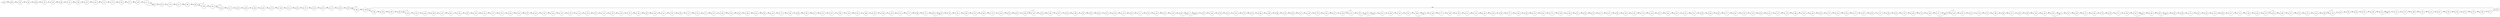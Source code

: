 digraph
{
  vcsn_context = "lat<letterset<char_letters(abc)>, letterset<char_letters(abc)>>, b"
  rankdir = LR
  edge [arrowhead = vee, arrowsize = .6]
  {
    node [shape = point, width = 0]
    I0
    I1
    I2
    I3
    I4
    I5
    I6
    I7
    I8
    I9
    I10
    I11
    I12
    F4
    F33
    F56
    F83
    F92
    F169
    F249
    F250
    F297
  }
  {
    node [shape = circle, style = rounded, width = 0.5]
    0
    1
    2
    3
    4
    5
    6
    7
    8
    9
    10
    11
    12
    13
    14
    15
    16
    17
    18
    19
    20
    21
    22
    23
    24
    25
    26
    27
    28
    29
    30
    31
    32
    33
    34
    35
    36
    37
    38
    39
    40
    41
    42
    43
    44
    45
    46
    47
    48
    49
    50
    51
    52
    53
    54
    55
    56
    57
    58
    59
    60
    61
    62
    63
    64
    65
    66
    67
    68
    69
    70
    71
    72
    73
    74
    75
    76
    77
    78
    79
    80
    81
    82
    83
    84
    85
    86
    87
    88
    89
    90
    91
    92
    93
    94
    95
    96
    97
    98
    99
    100
    101
    102
    103
    104
    105
    106
    107
    108
    109
    110
    111
    112
    113
    114
    115
    116
    117
    118
    119
    120
    121
    122
    123
    124
    125
    126
    127
    128
    129
    130
    131
    132
    133
    134
    135
    136
    137
    138
    139
    140
    141
    142
    143
    144
    145
    146
    147
    148
    149
    150
    151
    152
    153
    154
    155
    156
    157
    158
    159
    160
    161
    162
    163
    164
    165
    166
    167
    168
    169
    170
    171
    172
    173
    174
    175
    176
    177
    178
    179
    180
    181
    182
    183
    184
    185
    186
    187
    188
    189
    190
    191
    192
    193
    194
    195
    196
    197
    198
    199
    200
    201
    202
    203
    204
    205
    206
    207
    208
    209
    210
    211
    212
    213
    214
    215
    216
    217
    218
    219
    220
    221
    222
    223
    224
    225
    226
    227
    228
    229
    230
    231
    232
    233
    234
    235
    236
    237
    238
    239
    240
    241
    242
    243
    244
    245
    246
    247
    248
    249
    250
    251
    252
    253
    254
    255
    256
    257
    258
    259
    260
    261
    262
    263
    264
    265
    266
    267
    268
    269
    270
    271
    272
    273
    274
    275
    276
    277
    278
    279
    280
    281
    282
    283
    284
    285
    286
    287
    288
    289
    290
    291
    292
    293
    294
    295
    296
    297
    298
    299
  }
  I0 -> 0
  I1 -> 1
  I2 -> 2
  I3 -> 3
  I4 -> 4
  I5 -> 5
  I6 -> 6
  I7 -> 7
  I8 -> 8
  I9 -> 9
  I10 -> 10
  I11 -> 11
  I12 -> 12
  0 -> 99 [label = "b|b"]
  1 -> 47 [label = "b|a"]
  2 -> 252 [label = "c|a"]
  3 -> 74 [label = "c|c"]
  4 -> F4
  4 -> 184 [label = "c|a"]
  5 -> 109 [label = "a|c"]
  6 -> 43 [label = "b|c"]
  7 -> 160 [label = "b|c"]
  8 -> 110 [label = "c|c"]
  9 -> 62 [label = "a|a"]
  10 -> 78 [label = "b|a"]
  11 -> 3 [label = "a|a"]
  12 -> 2 [label = "c|a"]
  13 -> 106 [label = "c|b"]
  14 -> 123 [label = "c|b"]
  15 -> 104 [label = "b|a"]
  16 -> 71 [label = "c|a"]
  17 -> 247 [label = "b|a"]
  18 -> 260 [label = "b|b"]
  19 -> 95 [label = "a|b"]
  20 -> 50 [label = "b|a"]
  21 -> 126 [label = "b|c"]
  22 -> 158 [label = "c|a"]
  23 -> 48 [label = "a|b"]
  24 -> 133 [label = "c|a"]
  25 -> 20 [label = "c|a"]
  26 -> 68 [label = "c|a"]
  27 -> 52 [label = "b|b"]
  28 -> 190 [label = "b|a"]
  29 -> 41 [label = "b|c"]
  30 -> 290 [label = "b|c"]
  31 -> 34 [label = "c|b"]
  32 -> 176 [label = "c|c"]
  33 -> F33
  33 -> 283 [label = "b|a"]
  34 -> 16 [label = "b|a"]
  35 -> 130 [label = "c|a"]
  36 -> 53 [label = "c|b"]
  37 -> 169 [label = "c|c"]
  38 -> 65 [label = "b|a"]
  39 -> 89 [label = "a|a"]
  40 -> 127 [label = "c|a"]
  41 -> 225 [label = "c|c"]
  42 -> 67 [label = "b|b"]
  43 -> 170 [label = "c|a"]
  44 -> 275 [label = "c|a"]
  45 -> 197 [label = "a|c"]
  46 -> 146 [label = "a|b"]
  47 -> 209 [label = "a|b"]
  48 -> 171 [label = "c|a"]
  49 -> 242 [label = "a|a"]
  50 -> 281 [label = "c|a"]
  51 -> 293 [label = "a|b"]
  52 -> 286 [label = "a|c"]
  53 -> 270 [label = "b|a"]
  54 -> 144 [label = "c|b"]
  55 -> 8 [label = "a|b"]
  56 -> F56
  56 -> 118 [label = "a|a"]
  57 -> 214 [label = "a|a"]
  58 -> 154 [label = "b|a"]
  59 -> 266 [label = "a|a"]
  60 -> 10 [label = "a|a"]
  61 -> 196 [label = "c|a"]
  62 -> 66 [label = "c|a"]
  63 -> 22 [label = "c|c"]
  64 -> 121 [label = "c|c"]
  65 -> 249 [label = "c|c"]
  66 -> 125 [label = "a|c"]
  67 -> 63 [label = "a|b"]
  68 -> 178 [label = "c|b"]
  69 -> 19 [label = "b|c"]
  70 -> 294 [label = "b|c"]
  71 -> 167 [label = "a|b"]
  72 -> 203 [label = "a|b"]
  73 -> 116 [label = "c|a"]
  74 -> 136 [label = "c|b"]
  75 -> 198 [label = "c|a"]
  76 -> 12 [label = "c|c"]
  77 -> 87 [label = "c|c"]
  78 -> 191 [label = "a|b"]
  79 -> 216 [label = "b|c"]
  80 -> 157 [label = "b|a"]
  81 -> 111 [label = "b|c"]
  82 -> 11 [label = "a|b"]
  83 -> F83
  83 -> 194 [label = "c|b"]
  84 -> 246 [label = "c|a"]
  85 -> 211 [label = "a|a"]
  86 -> 212 [label = "a|b"]
  87 -> 180 [label = "b|c"]
  88 -> 244 [label = "c|b"]
  89 -> 183 [label = "b|a"]
  90 -> 9 [label = "c|a"]
  91 -> 24 [label = "c|b"]
  92 -> F92
  92 -> 259 [label = "a|c"]
  93 -> 277 [label = "a|b"]
  94 -> 227 [label = "a|c"]
  95 -> 21 [label = "c|b"]
  96 -> 141 [label = "a|c"]
  97 -> 235 [label = "b|b"]
  98 -> 295 [label = "b|b"]
  99 -> 192 [label = "a|a"]
  100 -> 23 [label = "c|a"]
  101 -> 254 [label = "a|b"]
  102 -> 164 [label = "b|a"]
  103 -> 205 [label = "b|a"]
  104 -> 13 [label = "b|b"]
  105 -> 274 [label = "b|b"]
  106 -> 82 [label = "a|c"]
  107 -> 140 [label = "b|a"]
  108 -> 70 [label = "b|b"]
  109 -> 177 [label = "b|b"]
  110 -> 213 [label = "c|c"]
  111 -> 15 [label = "a|a"]
  112 -> 256 [label = "a|a"]
  113 -> 112 [label = "c|b"]
  114 -> 284 [label = "b|b"]
  115 -> 265 [label = "b|c"]
  116 -> 276 [label = "a|c"]
  117 -> 6 [label = "c|a"]
  118 -> 25 [label = "c|c"]
  119 -> 289 [label = "b|c"]
  120 -> 73 [label = "c|b"]
  121 -> 36 [label = "c|a"]
  122 -> 76 [label = "a|b"]
  123 -> 139 [label = "c|b"]
  124 -> 120 [label = "c|c"]
  125 -> 91 [label = "c|b"]
  126 -> 278 [label = "c|a"]
  127 -> 150 [label = "b|b"]
  128 -> 152 [label = "a|c"]
  129 -> 51 [label = "b|c"]
  130 -> 135 [label = "a|a"]
  131 -> 45 [label = "a|c"]
  132 -> 81 [label = "a|a"]
  133 -> 94 [label = "a|a"]
  134 -> 206 [label = "c|c"]
  135 -> 137 [label = "b|a"]
  136 -> 29 [label = "a|c"]
  137 -> 253 [label = "a|a"]
  138 -> 131 [label = "a|c"]
  139 -> 56 [label = "a|a"]
  140 -> 46 [label = "a|b"]
  141 -> 199 [label = "a|a"]
  142 -> 161 [label = "a|a"]
  143 -> 221 [label = "b|b"]
  144 -> 172 [label = "c|b"]
  145 -> 258 [label = "b|b"]
  146 -> 142 [label = "a|c"]
  147 -> 200 [label = "c|a"]
  148 -> 262 [label = "a|b"]
  149 -> 296 [label = "a|c"]
  150 -> 17 [label = "c|a"]
  151 -> 179 [label = "a|a"]
  152 -> 271 [label = "b|b"]
  153 -> 223 [label = "a|c"]
  154 -> 241 [label = "c|b"]
  155 -> 210 [label = "c|a"]
  156 -> 151 [label = "c|a"]
  157 -> 39 [label = "c|c"]
  158 -> 132 [label = "a|a"]
  159 -> 37 [label = "b|b"]
  160 -> 90 [label = "b|b"]
  161 -> 40 [label = "a|a"]
  162 -> 279 [label = "c|a"]
  163 -> 297 [label = "c|a"]
  164 -> 113 [label = "a|b"]
  165 -> 215 [label = "a|b"]
  166 -> 156 [label = "a|a"]
  167 -> 88 [label = "b|c"]
  168 -> 31 [label = "a|a"]
  169 -> F169
  169 -> 122 [label = "c|a"]
  170 -> 237 [label = "a|b"]
  171 -> 282 [label = "a|c"]
  172 -> 195 [label = "b|c"]
  173 -> 267 [label = "b|c"]
  174 -> 218 [label = "c|c"]
  175 -> 239 [label = "a|b"]
  176 -> 75 [label = "b|c"]
  177 -> 166 [label = "c|a"]
  178 -> 185 [label = "c|c"]
  179 -> 243 [label = "a|b"]
  180 -> 186 [label = "a|b"]
  181 -> 261 [label = "c|c"]
  182 -> 79 [label = "b|b"]
  183 -> 103 [label = "a|a"]
  184 -> 201 [label = "b|a"]
  185 -> 96 [label = "b|b"]
  186 -> 285 [label = "b|a"]
  187 -> 59 [label = "c|c"]
  188 -> 5 [label = "a|b"]
  189 -> 162 [label = "c|c"]
  190 -> 187 [label = "b|c"]
  191 -> 280 [label = "c|b"]
  192 -> 26 [label = "b|c"]
  193 -> 83 [label = "a|c"]
  194 -> 224 [label = "a|c"]
  195 -> 98 [label = "c|c"]
  196 -> 189 [label = "c|c"]
  197 -> 202 [label = "b|c"]
  198 -> 80 [label = "c|c"]
  199 -> 102 [label = "c|a"]
  200 -> 44 [label = "b|a"]
  201 -> 32 [label = "a|c"]
  202 -> 233 [label = "c|b"]
  203 -> 117 [label = "c|a"]
  204 -> 35 [label = "a|c"]
  205 -> 1 [label = "b|a"]
  206 -> 148 [label = "c|a"]
  207 -> 292 [label = "a|b"]
  208 -> 128 [label = "c|c"]
  209 -> 272 [label = "b|a"]
  210 -> 188 [label = "c|b"]
  211 -> 240 [label = "b|c"]
  212 -> 60 [label = "b|a"]
  213 -> 269 [label = "a|b"]
  214 -> 134 [label = "c|a"]
  215 -> 61 [label = "c|c"]
  216 -> 101 [label = "a|a"]
  217 -> 4 [label = "a|a"]
  218 -> 38 [label = "a|b"]
  219 -> 124 [label = "a|c"]
  220 -> 291 [label = "b|b"]
  221 -> 207 [label = "c|a"]
  222 -> 219 [label = "c|b"]
  223 -> 49 [label = "b|c"]
  224 -> 149 [label = "c|c"]
  225 -> 27 [label = "a|a"]
  226 -> 208 [label = "a|c"]
  227 -> 114 [label = "b|a"]
  228 -> 28 [label = "b|c"]
  229 -> 97 [label = "c|c"]
  230 -> 107 [label = "a|c"]
  231 -> 298 [label = "b|c"]
  232 -> 7 [label = "b|b"]
  233 -> 115 [label = "b|b"]
  234 -> 182 [label = "b|a"]
  235 -> 236 [label = "a|b"]
  236 -> 77 [label = "c|a"]
  237 -> 299 [label = "a|b"]
  238 -> 55 [label = "a|b"]
  239 -> 168 [label = "a|c"]
  240 -> 58 [label = "c|c"]
  241 -> 175 [label = "b|c"]
  242 -> 273 [label = "c|a"]
  243 -> 264 [label = "b|c"]
  244 -> 105 [label = "c|a"]
  245 -> 54 [label = "a|b"]
  246 -> 93 [label = "b|c"]
  247 -> 248 [label = "c|c"]
  248 -> 255 [label = "b|b"]
  249 -> F249
  249 -> 228 [label = "c|b"]
  250 -> F250
  250 -> 165 [label = "c|b"]
  251 -> 84 [label = "a|c"]
  252 -> 263 [label = "c|c"]
  253 -> 234 [label = "c|a"]
  254 -> 222 [label = "b|c"]
  255 -> 30 [label = "b|a"]
  256 -> 72 [label = "b|b"]
  257 -> 14 [label = "b|b"]
  258 -> 173 [label = "b|a"]
  259 -> 250 [label = "a|a"]
  260 -> 257 [label = "c|b"]
  261 -> 251 [label = "a|a"]
  262 -> 288 [label = "c|c"]
  263 -> 155 [label = "c|b"]
  264 -> 85 [label = "a|c"]
  265 -> 33 [label = "c|a"]
  266 -> 42 [label = "c|c"]
  267 -> 64 [label = "a|b"]
  268 -> 69 [label = "c|b"]
  269 -> 143 [label = "a|b"]
  270 -> 108 [label = "c|b"]
  271 -> 86 [label = "b|b"]
  272 -> 100 [label = "b|c"]
  273 -> 119 [label = "b|b"]
  274 -> 129 [label = "b|a"]
  275 -> 145 [label = "b|c"]
  276 -> 230 [label = "a|c"]
  277 -> 287 [label = "b|c"]
  278 -> 159 [label = "a|a"]
  279 -> 138 [label = "b|b"]
  280 -> 231 [label = "b|c"]
  281 -> 238 [label = "a|c"]
  282 -> 232 [label = "b|a"]
  283 -> 180 [label = "a|b"]
  284 -> 163 [label = "b|c"]
  285 -> 193 [label = "b|a"]
  286 -> 268 [label = "b|c"]
  287 -> 153 [label = "c|b"]
  288 -> 226 [label = "c|c"]
  289 -> 147 [label = "b|c"]
  290 -> 245 [label = "a|a"]
  291 -> 204 [label = "c|c"]
  292 -> 229 [label = "a|b"]
  293 -> 181 [label = "a|b"]
  294 -> 217 [label = "a|b"]
  295 -> 57 [label = "a|b"]
  296 -> 220 [label = "c|c"]
  297 -> F297
  297 -> 18 [label = "c|c"]
  298 -> 174 [label = "b|b"]
  299 -> 92 [label = "a|a"]
}
